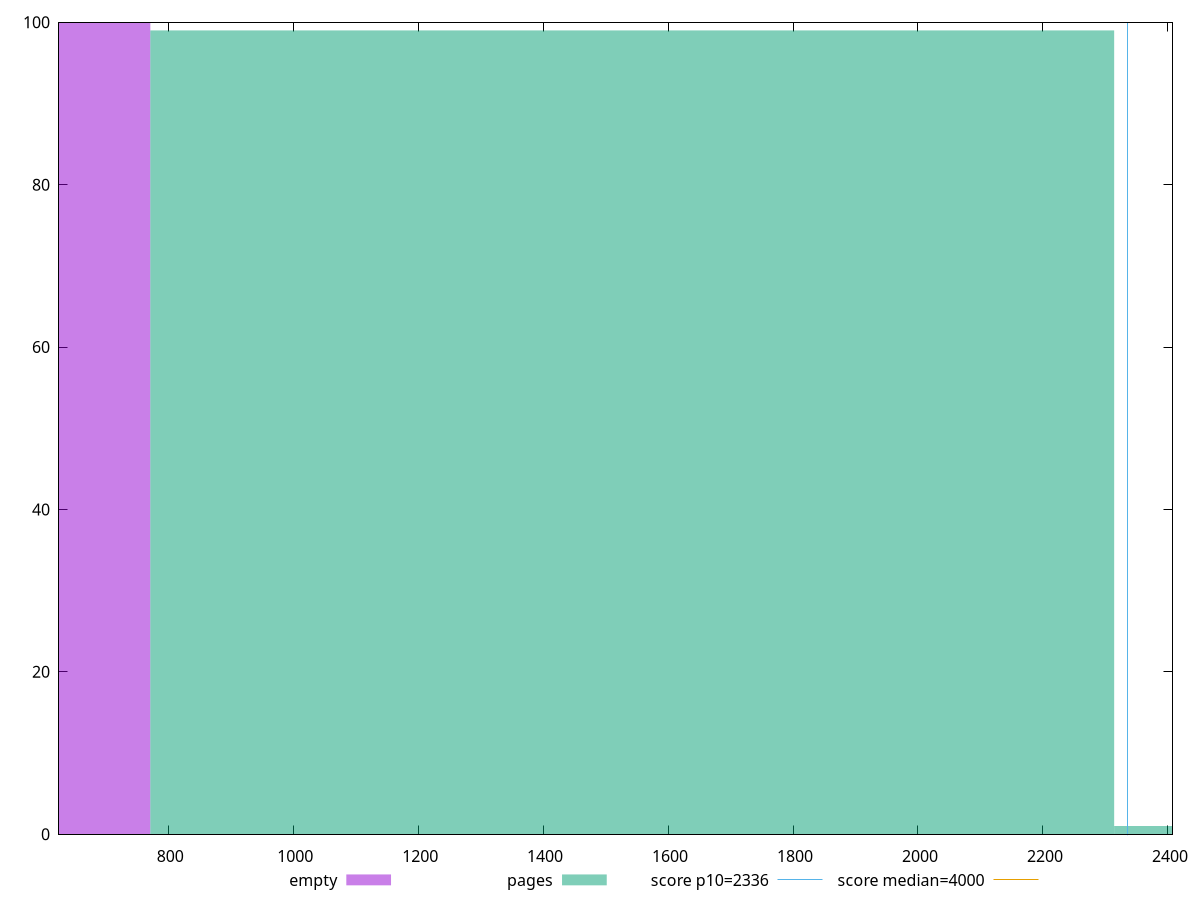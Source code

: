 reset

$empty <<EOF
0 100
EOF

$pages <<EOF
3085.356257269268 1
1542.678128634634 99
EOF

set key outside below
set boxwidth 1542.678128634634
set xrange [625.16225:2407.3655]
set yrange [0:100]
set trange [0:100]
set style fill transparent solid 0.5 noborder

set parametric
set terminal svg size 640, 500 enhanced background rgb 'white'
set output "reprap/first-contentful-paint/comparison/histogram/0_vs_1.svg"

plot $empty title "empty" with boxes, \
     $pages title "pages" with boxes, \
     2336,t title "score p10=2336", \
     4000,t title "score median=4000"

reset
